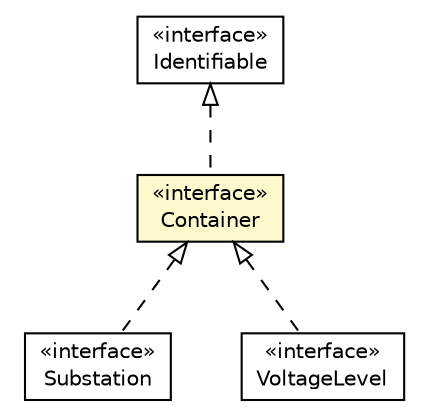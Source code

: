 #!/usr/local/bin/dot
#
# Class diagram 
# Generated by UMLGraph version R5_6 (http://www.umlgraph.org/)
#

digraph G {
	edge [fontname="Helvetica",fontsize=10,labelfontname="Helvetica",labelfontsize=10];
	node [fontname="Helvetica",fontsize=10,shape=plaintext];
	nodesep=0.25;
	ranksep=0.5;
	// eu.itesla_project.iidm.network.Substation
	c1397 [label=<<table title="eu.itesla_project.iidm.network.Substation" border="0" cellborder="1" cellspacing="0" cellpadding="2" port="p" href="./Substation.html">
		<tr><td><table border="0" cellspacing="0" cellpadding="1">
<tr><td align="center" balign="center"> &#171;interface&#187; </td></tr>
<tr><td align="center" balign="center"> Substation </td></tr>
		</table></td></tr>
		</table>>, URL="./Substation.html", fontname="Helvetica", fontcolor="black", fontsize=10.0];
	// eu.itesla_project.iidm.network.VoltageLevel
	c1416 [label=<<table title="eu.itesla_project.iidm.network.VoltageLevel" border="0" cellborder="1" cellspacing="0" cellpadding="2" port="p" href="./VoltageLevel.html">
		<tr><td><table border="0" cellspacing="0" cellpadding="1">
<tr><td align="center" balign="center"> &#171;interface&#187; </td></tr>
<tr><td align="center" balign="center"> VoltageLevel </td></tr>
		</table></td></tr>
		</table>>, URL="./VoltageLevel.html", fontname="Helvetica", fontcolor="black", fontsize=10.0];
	// eu.itesla_project.iidm.network.Container
	c1426 [label=<<table title="eu.itesla_project.iidm.network.Container" border="0" cellborder="1" cellspacing="0" cellpadding="2" port="p" bgcolor="lemonChiffon" href="./Container.html">
		<tr><td><table border="0" cellspacing="0" cellpadding="1">
<tr><td align="center" balign="center"> &#171;interface&#187; </td></tr>
<tr><td align="center" balign="center"> Container </td></tr>
		</table></td></tr>
		</table>>, URL="./Container.html", fontname="Helvetica", fontcolor="black", fontsize=10.0];
	// eu.itesla_project.iidm.network.Identifiable
	c1442 [label=<<table title="eu.itesla_project.iidm.network.Identifiable" border="0" cellborder="1" cellspacing="0" cellpadding="2" port="p" href="./Identifiable.html">
		<tr><td><table border="0" cellspacing="0" cellpadding="1">
<tr><td align="center" balign="center"> &#171;interface&#187; </td></tr>
<tr><td align="center" balign="center"> Identifiable </td></tr>
		</table></td></tr>
		</table>>, URL="./Identifiable.html", fontname="Helvetica", fontcolor="black", fontsize=10.0];
	//eu.itesla_project.iidm.network.Substation implements eu.itesla_project.iidm.network.Container
	c1426:p -> c1397:p [dir=back,arrowtail=empty,style=dashed];
	//eu.itesla_project.iidm.network.VoltageLevel implements eu.itesla_project.iidm.network.Container
	c1426:p -> c1416:p [dir=back,arrowtail=empty,style=dashed];
	//eu.itesla_project.iidm.network.Container implements eu.itesla_project.iidm.network.Identifiable
	c1442:p -> c1426:p [dir=back,arrowtail=empty,style=dashed];
}

